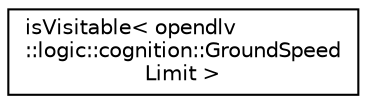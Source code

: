 digraph "Graphical Class Hierarchy"
{
 // LATEX_PDF_SIZE
  edge [fontname="Helvetica",fontsize="10",labelfontname="Helvetica",labelfontsize="10"];
  node [fontname="Helvetica",fontsize="10",shape=record];
  rankdir="LR";
  Node0 [label="isVisitable\< opendlv\l::logic::cognition::GroundSpeed\lLimit \>",height=0.2,width=0.4,color="black", fillcolor="white", style="filled",URL="$structisVisitable_3_01opendlv_1_1logic_1_1cognition_1_1GroundSpeedLimit_01_4.html",tooltip=" "];
}
